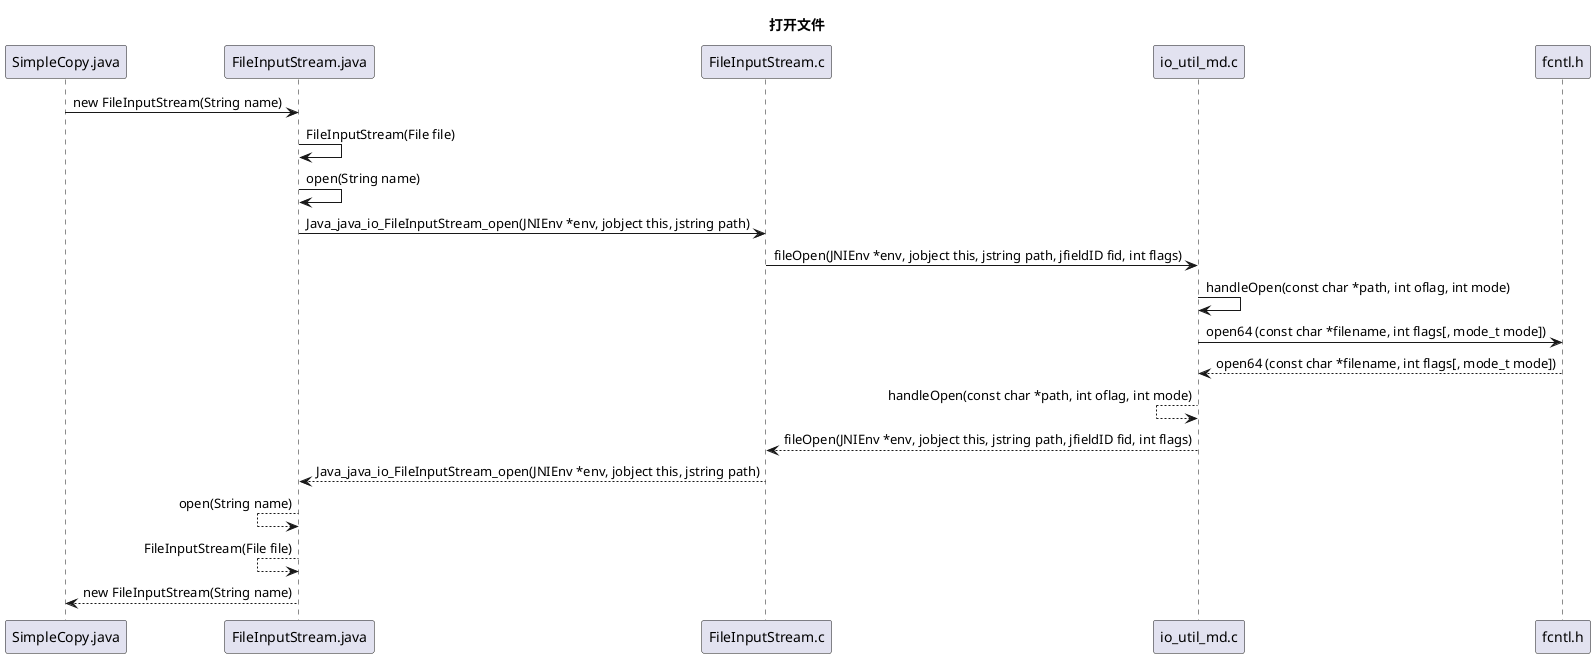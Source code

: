 @startuml

title 打开文件

SimpleCopy.java -> FileInputStream.java : new FileInputStream(String name)

FileInputStream.java -> FileInputStream.java : FileInputStream(File file)

FileInputStream.java -> FileInputStream.java : open(String name)

FileInputStream.java -> FileInputStream.c : Java_java_io_FileInputStream_open(JNIEnv *env, jobject this, jstring path)

FileInputStream.c -> io_util_md.c : fileOpen(JNIEnv *env, jobject this, jstring path, jfieldID fid, int flags)

io_util_md.c -> io_util_md.c : handleOpen(const char *path, int oflag, int mode)

io_util_md.c -> fcntl.h : open64 (const char *filename, int flags[, mode_t mode])

io_util_md.c <-- fcntl.h : open64 (const char *filename, int flags[, mode_t mode])

io_util_md.c <-- io_util_md.c : handleOpen(const char *path, int oflag, int mode)

FileInputStream.c <-- io_util_md.c : fileOpen(JNIEnv *env, jobject this, jstring path, jfieldID fid, int flags)

FileInputStream.java <-- FileInputStream.c: Java_java_io_FileInputStream_open(JNIEnv *env, jobject this, jstring path)

FileInputStream.java <-- FileInputStream.java : open(String name)

FileInputStream.java <-- FileInputStream.java : FileInputStream(File file)

SimpleCopy.java  <-- FileInputStream.java : new FileInputStream(String name)

@enduml

